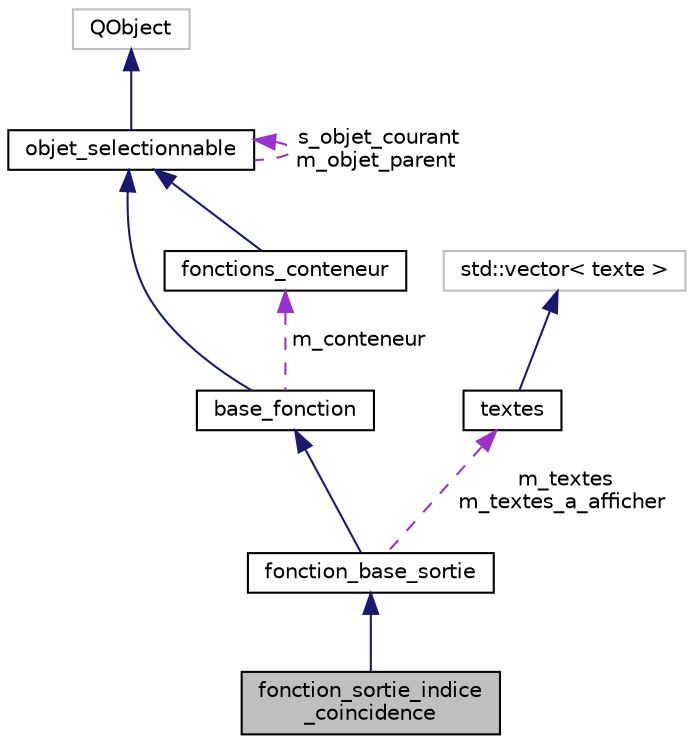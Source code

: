 digraph "fonction_sortie_indice_coincidence"
{
  edge [fontname="Helvetica",fontsize="10",labelfontname="Helvetica",labelfontsize="10"];
  node [fontname="Helvetica",fontsize="10",shape=record];
  Node5 [label="fonction_sortie_indice\l_coincidence",height=0.2,width=0.4,color="black", fillcolor="grey75", style="filled", fontcolor="black"];
  Node6 -> Node5 [dir="back",color="midnightblue",fontsize="10",style="solid",fontname="Helvetica"];
  Node6 [label="fonction_base_sortie",height=0.2,width=0.4,color="black", fillcolor="white", style="filled",URL="$classfonction__base__sortie.html",tooltip="Classe commune à toutes les fonctions de type sortie. "];
  Node7 -> Node6 [dir="back",color="midnightblue",fontsize="10",style="solid",fontname="Helvetica"];
  Node7 [label="base_fonction",height=0.2,width=0.4,color="black", fillcolor="white", style="filled",URL="$classbase__fonction.html",tooltip="Classe décrivant une fonction de conversion d&#39;un texte. "];
  Node8 -> Node7 [dir="back",color="midnightblue",fontsize="10",style="solid",fontname="Helvetica"];
  Node8 [label="objet_selectionnable",height=0.2,width=0.4,color="black", fillcolor="white", style="filled",URL="$classobjet__selectionnable.html",tooltip="Classe décrivant un objet sélectionnable dans l&#39;explorateur. "];
  Node9 -> Node8 [dir="back",color="midnightblue",fontsize="10",style="solid",fontname="Helvetica"];
  Node9 [label="QObject",height=0.2,width=0.4,color="grey75", fillcolor="white", style="filled"];
  Node8 -> Node8 [dir="back",color="darkorchid3",fontsize="10",style="dashed",label=" s_objet_courant\nm_objet_parent" ,fontname="Helvetica"];
  Node10 -> Node7 [dir="back",color="darkorchid3",fontsize="10",style="dashed",label=" m_conteneur" ,fontname="Helvetica"];
  Node10 [label="fonctions_conteneur",height=0.2,width=0.4,color="black", fillcolor="white", style="filled",URL="$classfonctions__conteneur.html",tooltip="Classe décrivant un conteneur de fonctions. "];
  Node8 -> Node10 [dir="back",color="midnightblue",fontsize="10",style="solid",fontname="Helvetica"];
  Node11 -> Node6 [dir="back",color="darkorchid3",fontsize="10",style="dashed",label=" m_textes\nm_textes_a_afficher" ,fontname="Helvetica"];
  Node11 [label="textes",height=0.2,width=0.4,color="black", fillcolor="white", style="filled",URL="$classtextes.html",tooltip="Classe décrivant un ensemble de textes. "];
  Node12 -> Node11 [dir="back",color="midnightblue",fontsize="10",style="solid",fontname="Helvetica"];
  Node12 [label="std::vector\< texte \>",height=0.2,width=0.4,color="grey75", fillcolor="white", style="filled"];
}
